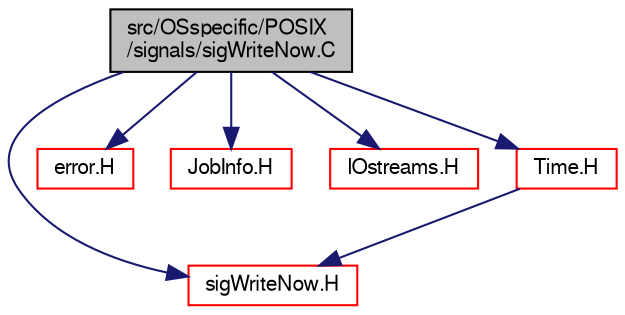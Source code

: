 digraph "src/OSspecific/POSIX/signals/sigWriteNow.C"
{
  bgcolor="transparent";
  edge [fontname="FreeSans",fontsize="10",labelfontname="FreeSans",labelfontsize="10"];
  node [fontname="FreeSans",fontsize="10",shape=record];
  Node0 [label="src/OSspecific/POSIX\l/signals/sigWriteNow.C",height=0.2,width=0.4,color="black", fillcolor="grey75", style="filled", fontcolor="black"];
  Node0 -> Node1 [color="midnightblue",fontsize="10",style="solid",fontname="FreeSans"];
  Node1 [label="sigWriteNow.H",height=0.2,width=0.4,color="red",URL="$a12962.html"];
  Node0 -> Node3 [color="midnightblue",fontsize="10",style="solid",fontname="FreeSans"];
  Node3 [label="error.H",height=0.2,width=0.4,color="red",URL="$a08924.html"];
  Node0 -> Node40 [color="midnightblue",fontsize="10",style="solid",fontname="FreeSans"];
  Node40 [label="JobInfo.H",height=0.2,width=0.4,color="red",URL="$a10274.html"];
  Node0 -> Node78 [color="midnightblue",fontsize="10",style="solid",fontname="FreeSans"];
  Node78 [label="IOstreams.H",height=0.2,width=0.4,color="red",URL="$a09104.html",tooltip="Useful combination of include files which define Sin, Sout and Serr and the use of IO streams general..."];
  Node0 -> Node84 [color="midnightblue",fontsize="10",style="solid",fontname="FreeSans"];
  Node84 [label="Time.H",height=0.2,width=0.4,color="red",URL="$a09311.html"];
  Node84 -> Node1 [color="midnightblue",fontsize="10",style="solid",fontname="FreeSans"];
}
